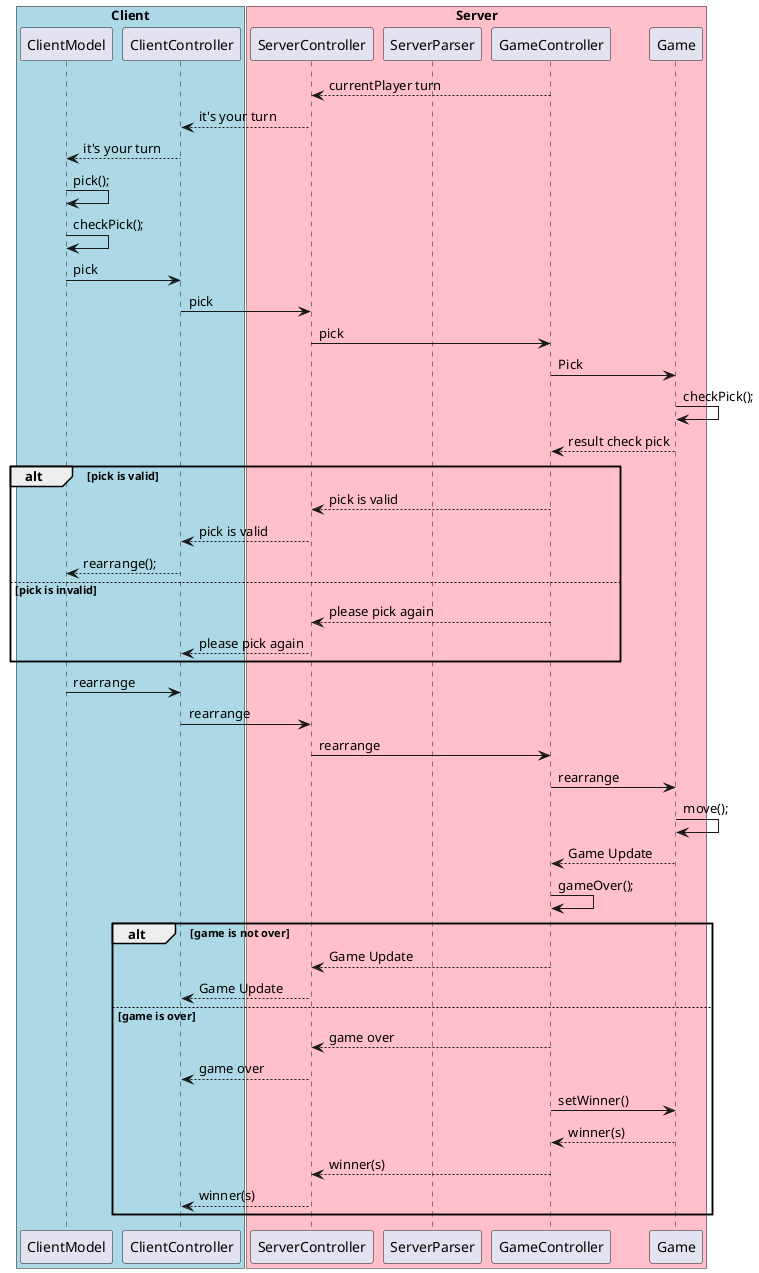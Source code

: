 @startuml


box "Client" #LightBlue
participant ClientModel
participant ClientController

end box

box "Server" #Pink
participant ServerController
participant ServerParser
participant GameController
participant Game
end box

ServerController <-- GameController: currentPlayer turn
ServerController -->ClientController: it's your turn
ClientController -->ClientModel: it's your turn
ClientModel->ClientModel: pick();
ClientModel->ClientModel: checkPick();
ClientModel->ClientController: pick

ClientController-> ServerController: pick
ServerController->GameController: pick
GameController->Game: Pick
Game->Game: checkPick();
Game-->GameController: result check pick
alt pick is valid
GameController-->ServerController: pick is valid
ServerController-->ClientController: pick is valid
ClientModel<--ClientController:rearrange();
else pick is invalid
GameController-->ServerController: please pick again
ServerController-->ClientController: please pick again
end
ClientModel->ClientController:rearrange
ClientController->ServerController: rearrange
ServerController->GameController: rearrange
GameController->Game: rearrange
Game->Game: move();
Game--> GameController: Game Update
GameController->GameController: gameOver();

alt game is not over

GameController-->ServerController: Game Update
ServerController-->ClientController: Game Update

else game is over
GameController-->ServerController: game over
ServerController-->ClientController: game over
GameController->Game: setWinner()
Game-->GameController: winner(s)
GameController-->ServerController: winner(s)
ServerController-->ClientController: winner(s)

end
'Client->ServerController: bookshelf points update
'ServerController->GameController: bookshelf points update
'GameController->GameController: check points





@enduml